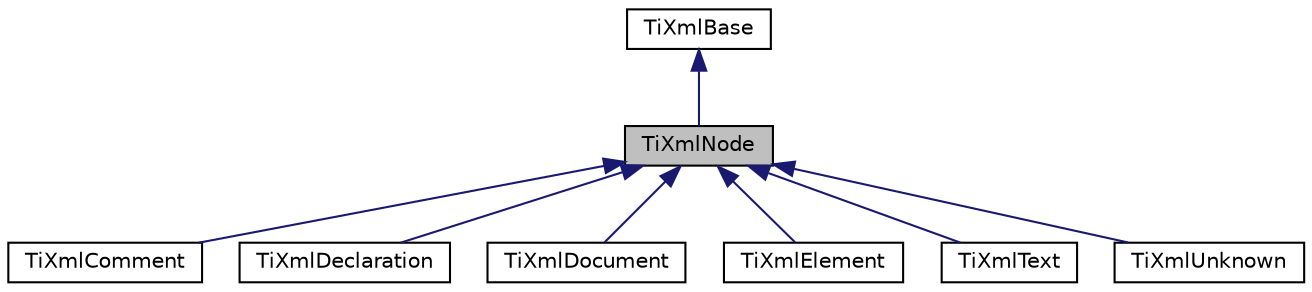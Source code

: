 digraph "TiXmlNode"
{
  edge [fontname="Helvetica",fontsize="10",labelfontname="Helvetica",labelfontsize="10"];
  node [fontname="Helvetica",fontsize="10",shape=record];
  Node1 [label="TiXmlNode",height=0.2,width=0.4,color="black", fillcolor="grey75", style="filled" fontcolor="black"];
  Node2 -> Node1 [dir="back",color="midnightblue",fontsize="10",style="solid",fontname="Helvetica"];
  Node2 [label="TiXmlBase",height=0.2,width=0.4,color="black", fillcolor="white", style="filled",URL="$class_ti_xml_base.html",tooltip="Part of the tinyxml library. "];
  Node1 -> Node3 [dir="back",color="midnightblue",fontsize="10",style="solid",fontname="Helvetica"];
  Node3 [label="TiXmlComment",height=0.2,width=0.4,color="black", fillcolor="white", style="filled",URL="$class_ti_xml_comment.html",tooltip="Part of the tinyxml library. "];
  Node1 -> Node4 [dir="back",color="midnightblue",fontsize="10",style="solid",fontname="Helvetica"];
  Node4 [label="TiXmlDeclaration",height=0.2,width=0.4,color="black", fillcolor="white", style="filled",URL="$class_ti_xml_declaration.html",tooltip="Part of the tinyxml library. "];
  Node1 -> Node5 [dir="back",color="midnightblue",fontsize="10",style="solid",fontname="Helvetica"];
  Node5 [label="TiXmlDocument",height=0.2,width=0.4,color="black", fillcolor="white", style="filled",URL="$class_ti_xml_document.html",tooltip="Part of the tinyxml library. "];
  Node1 -> Node6 [dir="back",color="midnightblue",fontsize="10",style="solid",fontname="Helvetica"];
  Node6 [label="TiXmlElement",height=0.2,width=0.4,color="black", fillcolor="white", style="filled",URL="$class_ti_xml_element.html",tooltip="Part of the tinyxml library. "];
  Node1 -> Node7 [dir="back",color="midnightblue",fontsize="10",style="solid",fontname="Helvetica"];
  Node7 [label="TiXmlText",height=0.2,width=0.4,color="black", fillcolor="white", style="filled",URL="$class_ti_xml_text.html",tooltip="Part of the tinyxml library. "];
  Node1 -> Node8 [dir="back",color="midnightblue",fontsize="10",style="solid",fontname="Helvetica"];
  Node8 [label="TiXmlUnknown",height=0.2,width=0.4,color="black", fillcolor="white", style="filled",URL="$class_ti_xml_unknown.html",tooltip="Part of the tinyxml library. "];
}
